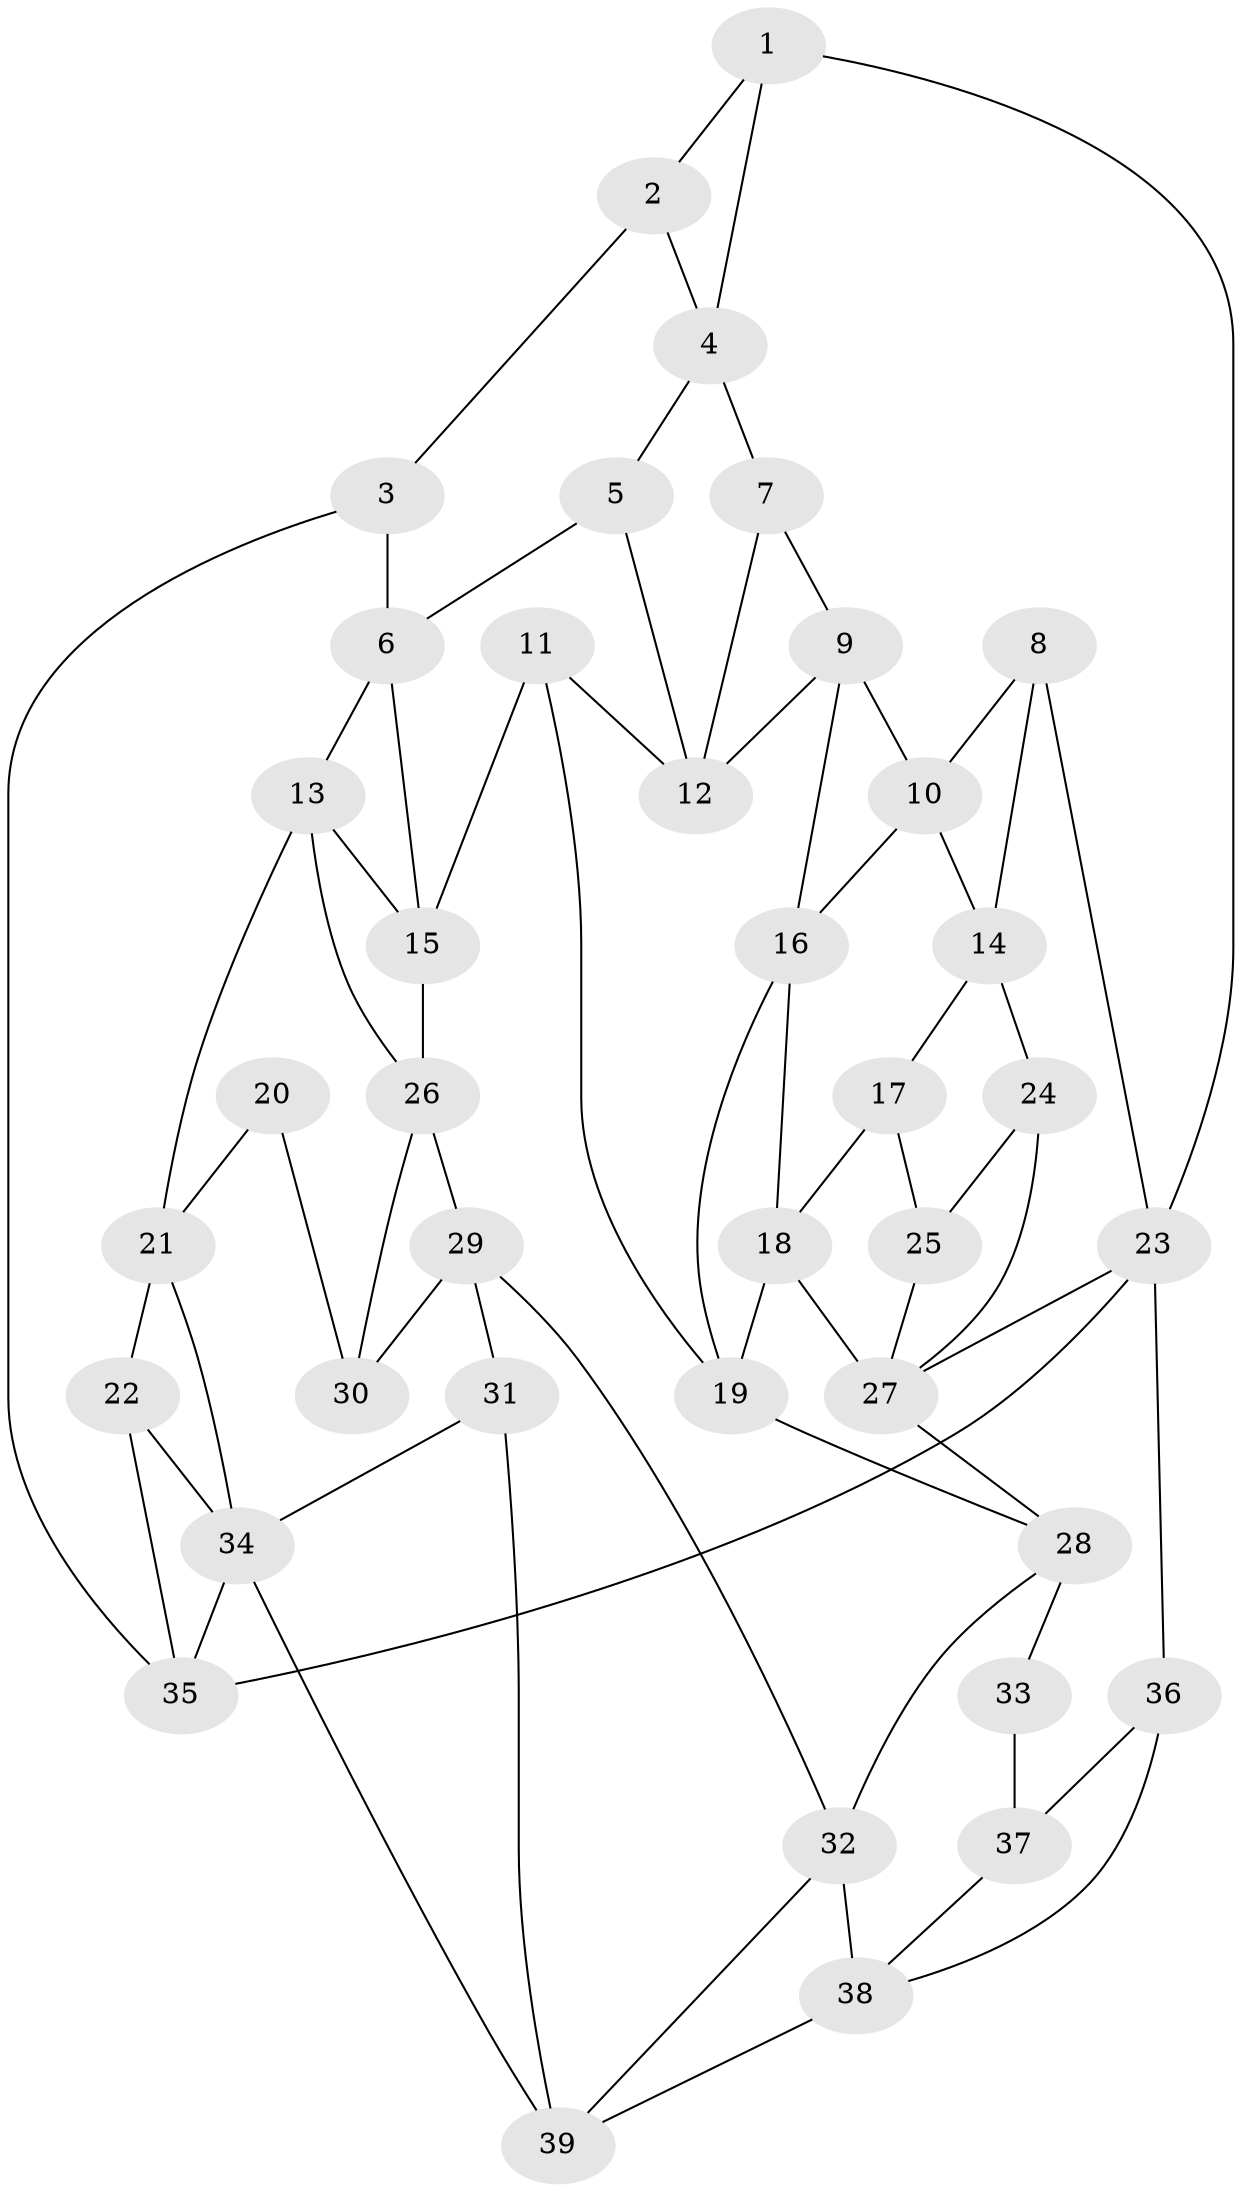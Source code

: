 // original degree distribution, {3: 0.02564102564102564, 4: 0.2692307692307692, 5: 0.46153846153846156, 6: 0.24358974358974358}
// Generated by graph-tools (version 1.1) at 2025/38/03/04/25 23:38:24]
// undirected, 39 vertices, 70 edges
graph export_dot {
  node [color=gray90,style=filled];
  1;
  2;
  3;
  4;
  5;
  6;
  7;
  8;
  9;
  10;
  11;
  12;
  13;
  14;
  15;
  16;
  17;
  18;
  19;
  20;
  21;
  22;
  23;
  24;
  25;
  26;
  27;
  28;
  29;
  30;
  31;
  32;
  33;
  34;
  35;
  36;
  37;
  38;
  39;
  1 -- 2 [weight=1.0];
  1 -- 4 [weight=1.0];
  1 -- 23 [weight=1.0];
  2 -- 3 [weight=1.0];
  2 -- 4 [weight=1.0];
  3 -- 6 [weight=1.0];
  3 -- 35 [weight=1.0];
  4 -- 5 [weight=1.0];
  4 -- 7 [weight=1.0];
  5 -- 6 [weight=1.0];
  5 -- 12 [weight=1.0];
  6 -- 13 [weight=1.0];
  6 -- 15 [weight=1.0];
  7 -- 9 [weight=1.0];
  7 -- 12 [weight=1.0];
  8 -- 10 [weight=1.0];
  8 -- 14 [weight=1.0];
  8 -- 23 [weight=1.0];
  9 -- 10 [weight=1.0];
  9 -- 12 [weight=1.0];
  9 -- 16 [weight=1.0];
  10 -- 14 [weight=1.0];
  10 -- 16 [weight=1.0];
  11 -- 12 [weight=1.0];
  11 -- 15 [weight=1.0];
  11 -- 19 [weight=1.0];
  13 -- 15 [weight=1.0];
  13 -- 21 [weight=1.0];
  13 -- 26 [weight=1.0];
  14 -- 17 [weight=1.0];
  14 -- 24 [weight=1.0];
  15 -- 26 [weight=1.0];
  16 -- 18 [weight=1.0];
  16 -- 19 [weight=1.0];
  17 -- 18 [weight=1.0];
  17 -- 25 [weight=2.0];
  18 -- 19 [weight=1.0];
  18 -- 27 [weight=1.0];
  19 -- 28 [weight=1.0];
  20 -- 21 [weight=1.0];
  20 -- 30 [weight=2.0];
  21 -- 22 [weight=1.0];
  21 -- 34 [weight=1.0];
  22 -- 34 [weight=1.0];
  22 -- 35 [weight=2.0];
  23 -- 27 [weight=1.0];
  23 -- 35 [weight=2.0];
  23 -- 36 [weight=1.0];
  24 -- 25 [weight=1.0];
  24 -- 27 [weight=1.0];
  25 -- 27 [weight=1.0];
  26 -- 29 [weight=1.0];
  26 -- 30 [weight=1.0];
  27 -- 28 [weight=1.0];
  28 -- 32 [weight=1.0];
  28 -- 33 [weight=1.0];
  29 -- 30 [weight=1.0];
  29 -- 31 [weight=1.0];
  29 -- 32 [weight=1.0];
  31 -- 34 [weight=1.0];
  31 -- 39 [weight=1.0];
  32 -- 38 [weight=1.0];
  32 -- 39 [weight=1.0];
  33 -- 37 [weight=2.0];
  34 -- 35 [weight=1.0];
  34 -- 39 [weight=1.0];
  36 -- 37 [weight=1.0];
  36 -- 38 [weight=1.0];
  37 -- 38 [weight=1.0];
  38 -- 39 [weight=1.0];
}
